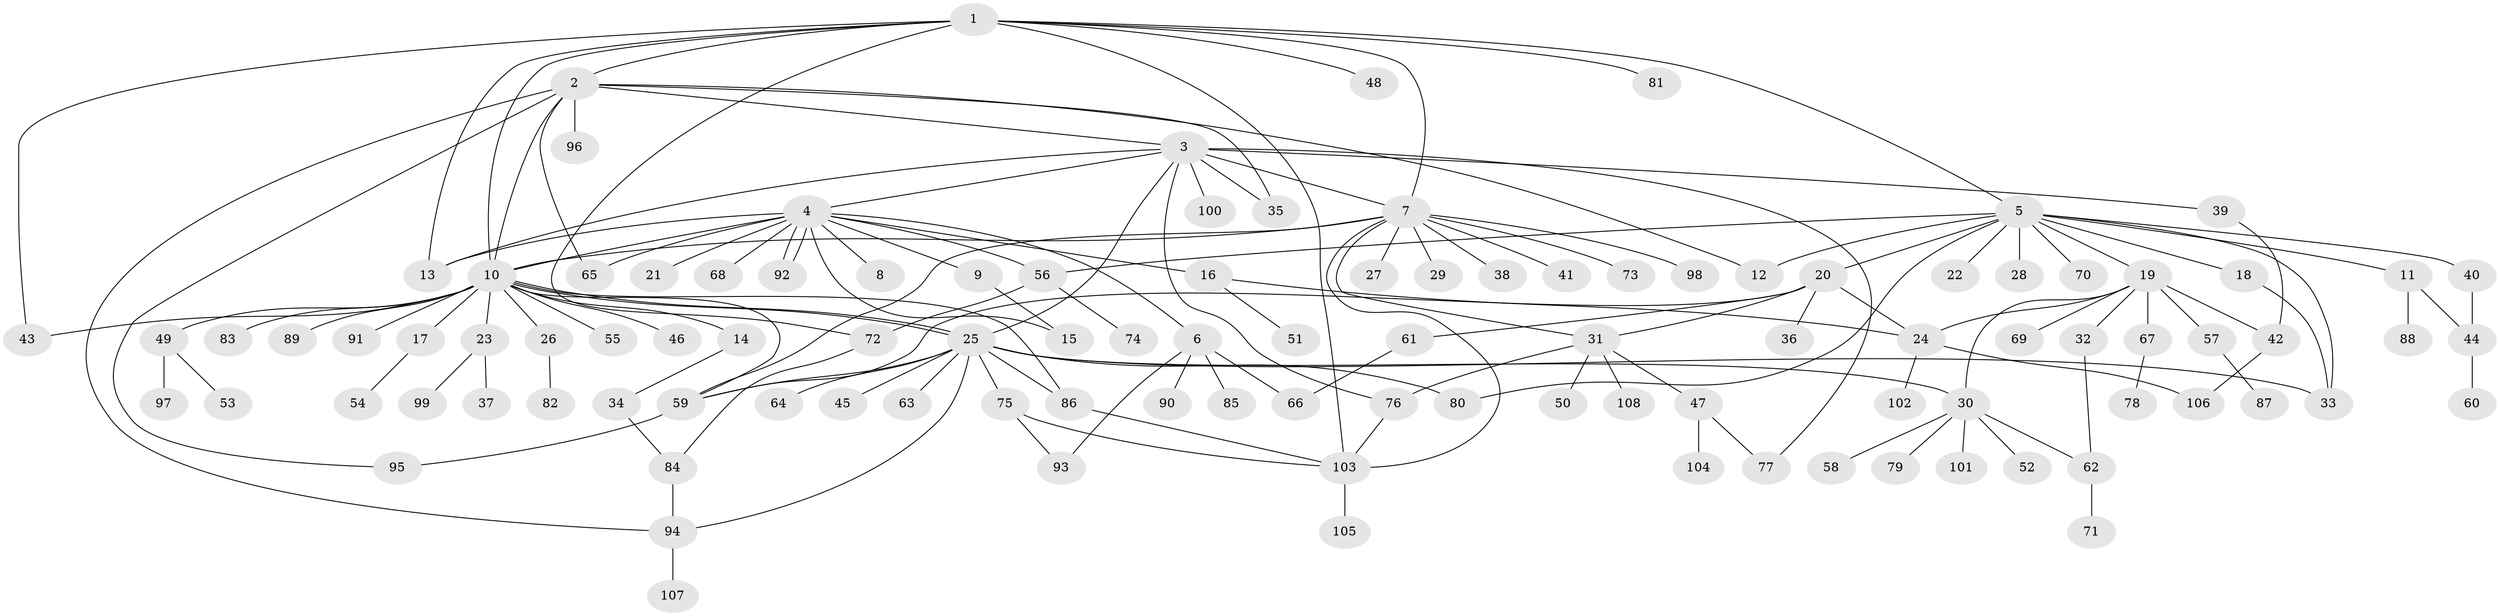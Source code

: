 // Generated by graph-tools (version 1.1) at 2025/14/03/09/25 04:14:34]
// undirected, 108 vertices, 150 edges
graph export_dot {
graph [start="1"]
  node [color=gray90,style=filled];
  1;
  2;
  3;
  4;
  5;
  6;
  7;
  8;
  9;
  10;
  11;
  12;
  13;
  14;
  15;
  16;
  17;
  18;
  19;
  20;
  21;
  22;
  23;
  24;
  25;
  26;
  27;
  28;
  29;
  30;
  31;
  32;
  33;
  34;
  35;
  36;
  37;
  38;
  39;
  40;
  41;
  42;
  43;
  44;
  45;
  46;
  47;
  48;
  49;
  50;
  51;
  52;
  53;
  54;
  55;
  56;
  57;
  58;
  59;
  60;
  61;
  62;
  63;
  64;
  65;
  66;
  67;
  68;
  69;
  70;
  71;
  72;
  73;
  74;
  75;
  76;
  77;
  78;
  79;
  80;
  81;
  82;
  83;
  84;
  85;
  86;
  87;
  88;
  89;
  90;
  91;
  92;
  93;
  94;
  95;
  96;
  97;
  98;
  99;
  100;
  101;
  102;
  103;
  104;
  105;
  106;
  107;
  108;
  1 -- 2;
  1 -- 5;
  1 -- 7;
  1 -- 10;
  1 -- 13;
  1 -- 43;
  1 -- 48;
  1 -- 72;
  1 -- 81;
  1 -- 103;
  2 -- 3;
  2 -- 10;
  2 -- 12;
  2 -- 35;
  2 -- 65;
  2 -- 94;
  2 -- 95;
  2 -- 96;
  3 -- 4;
  3 -- 7;
  3 -- 13;
  3 -- 25;
  3 -- 35;
  3 -- 39;
  3 -- 76;
  3 -- 77;
  3 -- 100;
  4 -- 6;
  4 -- 8;
  4 -- 9;
  4 -- 10;
  4 -- 13;
  4 -- 15;
  4 -- 16;
  4 -- 21;
  4 -- 56;
  4 -- 65;
  4 -- 68;
  4 -- 92;
  4 -- 92;
  5 -- 11;
  5 -- 12;
  5 -- 18;
  5 -- 19;
  5 -- 20;
  5 -- 22;
  5 -- 28;
  5 -- 33;
  5 -- 40;
  5 -- 56;
  5 -- 70;
  5 -- 80;
  6 -- 66;
  6 -- 85;
  6 -- 90;
  6 -- 93;
  7 -- 10;
  7 -- 27;
  7 -- 29;
  7 -- 31;
  7 -- 38;
  7 -- 41;
  7 -- 59;
  7 -- 73;
  7 -- 98;
  7 -- 103;
  9 -- 15;
  10 -- 14;
  10 -- 17;
  10 -- 23;
  10 -- 25;
  10 -- 25;
  10 -- 26;
  10 -- 43;
  10 -- 46;
  10 -- 49;
  10 -- 55;
  10 -- 59;
  10 -- 83;
  10 -- 86;
  10 -- 89;
  10 -- 91;
  11 -- 44;
  11 -- 88;
  14 -- 34;
  16 -- 24;
  16 -- 51;
  17 -- 54;
  18 -- 33;
  19 -- 24;
  19 -- 30;
  19 -- 32;
  19 -- 42;
  19 -- 57;
  19 -- 67;
  19 -- 69;
  20 -- 24;
  20 -- 31;
  20 -- 36;
  20 -- 59;
  20 -- 61;
  23 -- 37;
  23 -- 99;
  24 -- 102;
  24 -- 106;
  25 -- 30;
  25 -- 33;
  25 -- 45;
  25 -- 59;
  25 -- 63;
  25 -- 64;
  25 -- 75;
  25 -- 80;
  25 -- 86;
  25 -- 94;
  26 -- 82;
  30 -- 52;
  30 -- 58;
  30 -- 62;
  30 -- 79;
  30 -- 101;
  31 -- 47;
  31 -- 50;
  31 -- 76;
  31 -- 108;
  32 -- 62;
  34 -- 84;
  39 -- 42;
  40 -- 44;
  42 -- 106;
  44 -- 60;
  47 -- 77;
  47 -- 104;
  49 -- 53;
  49 -- 97;
  56 -- 72;
  56 -- 74;
  57 -- 87;
  59 -- 95;
  61 -- 66;
  62 -- 71;
  67 -- 78;
  72 -- 84;
  75 -- 93;
  75 -- 103;
  76 -- 103;
  84 -- 94;
  86 -- 103;
  94 -- 107;
  103 -- 105;
}
